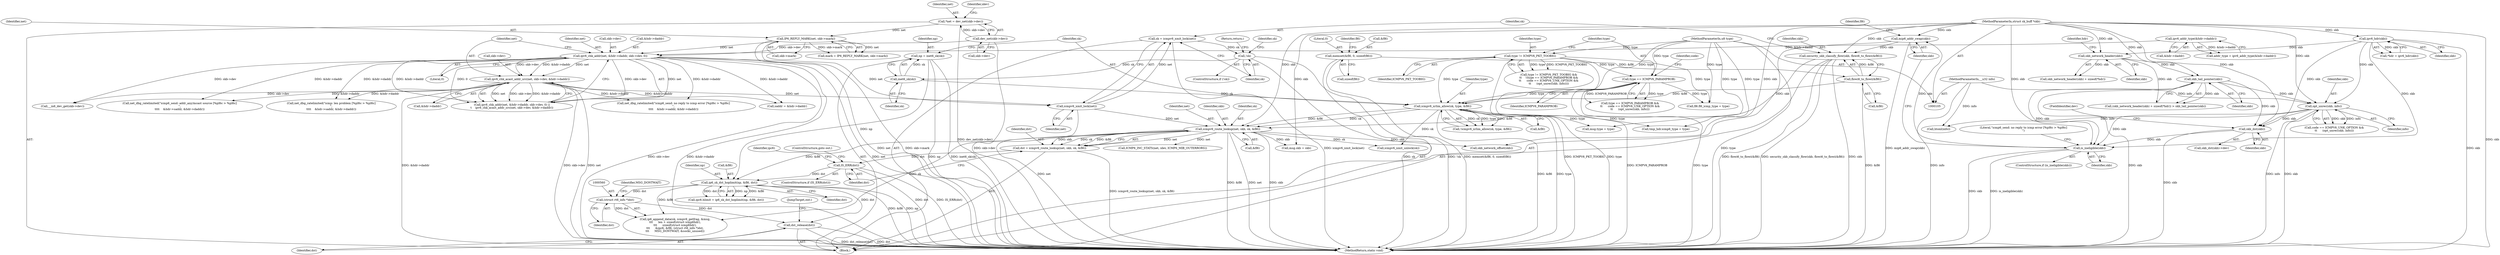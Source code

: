 digraph "0_linux_79dc7e3f1cd323be4c81aa1a94faa1b3ed987fb2@pointer" {
"1000590" [label="(Call,dst_release(dst))"];
"1000477" [label="(Call,ip6_sk_dst_hoplimit(np, &fl6, dst))"];
"1000379" [label="(Call,np = inet6_sk(sk))"];
"1000381" [label="(Call,inet6_sk(sk))"];
"1000371" [label="(Call,!sk)"];
"1000366" [label="(Call,sk = icmpv6_xmit_lock(net))"];
"1000368" [label="(Call,icmpv6_xmit_lock(net))"];
"1000191" [label="(Call,ipv6_chk_addr(net, &hdr->daddr, skb->dev, 0))"];
"1000158" [label="(Call,IP6_REPLY_MARK(net, skb->mark))"];
"1000113" [label="(Call,*net = dev_net(skb->dev))"];
"1000115" [label="(Call,dev_net(skb->dev))"];
"1000184" [label="(Call,ipv6_addr_type(&hdr->daddr))"];
"1000201" [label="(Call,ipv6_chk_acast_addr_src(net, skb->dev, &hdr->daddr))"];
"1000463" [label="(Call,icmpv6_route_lookup(net, skb, sk, &fl6))"];
"1000361" [label="(Call,security_skb_classify_flow(skb, flowi6_to_flowi(&fl6)))"];
"1000308" [label="(Call,mip6_addr_swap(skb))"];
"1000294" [label="(Call,is_ineligible(skb))"];
"1000179" [label="(Call,skb_tail_pointer(skb))"];
"1000174" [label="(Call,skb_network_header(skb))"];
"1000126" [label="(Call,ipv6_hdr(skb))"];
"1000106" [label="(MethodParameterIn,struct sk_buff *skb)"];
"1000241" [label="(Call,opt_unrec(skb, info))"];
"1000109" [label="(MethodParameterIn,__u32 info)"];
"1000270" [label="(Call,skb_dst(skb))"];
"1000363" [label="(Call,flowi6_to_flowi(&fl6))"];
"1000310" [label="(Call,memset(&fl6, 0, sizeof(fl6)))"];
"1000385" [label="(Call,icmpv6_xrlim_allow(sk, type, &fl6))"];
"1000107" [label="(MethodParameterIn,u8 type)"];
"1000234" [label="(Call,type == ICMPV6_PARAMPROB)"];
"1000229" [label="(Call,type != ICMPV6_PKT_TOOBIG)"];
"1000470" [label="(Call,IS_ERR(dst))"];
"1000461" [label="(Call,dst = icmpv6_route_lookup(net, skb, sk, &fl6))"];
"1000559" [label="(Call,(struct rt6_info *)dst)"];
"1000182" [label="(Call,addr_type = ipv6_addr_type(&hdr->daddr))"];
"1000242" [label="(Identifier,skb)"];
"1000385" [label="(Call,icmpv6_xrlim_allow(sk, type, &fl6))"];
"1000467" [label="(Call,&fl6)"];
"1000243" [label="(Identifier,info)"];
"1000464" [label="(Identifier,net)"];
"1000462" [label="(Identifier,dst)"];
"1000311" [label="(Call,&fl6)"];
"1000362" [label="(Identifier,skb)"];
"1000314" [label="(Call,sizeof(fl6))"];
"1000386" [label="(Identifier,sk)"];
"1000270" [label="(Call,skb_dst(skb))"];
"1000381" [label="(Call,inet6_sk(sk))"];
"1000373" [label="(Return,return;)"];
"1000380" [label="(Identifier,np)"];
"1000505" [label="(Call,msg.type = type)"];
"1000210" [label="(Call,saddr = &hdr->daddr)"];
"1000156" [label="(Call,mark = IP6_REPLY_MARK(net, skb->mark))"];
"1000271" [label="(Identifier,skb)"];
"1000479" [label="(Call,&fl6)"];
"1000494" [label="(Call,msg.skb = skb)"];
"1000591" [label="(Identifier,dst)"];
"1000124" [label="(Call,*hdr = ipv6_hdr(skb))"];
"1000178" [label="(Identifier,hdr)"];
"1000410" [label="(Call,htonl(info))"];
"1000461" [label="(Call,dst = icmpv6_route_lookup(net, skb, sk, &fl6))"];
"1000592" [label="(JumpTarget,out:)"];
"1000470" [label="(Call,IS_ERR(dst))"];
"1000228" [label="(Call,type != ICMPV6_PKT_TOOBIG &&\n\t\t    !(type == ICMPV6_PARAMPROB &&\n\t\t      code == ICMPV6_UNK_OPTION &&\n\t\t      (opt_unrec(skb, info))))"];
"1000233" [label="(Call,type == ICMPV6_PARAMPROB &&\n\t\t      code == ICMPV6_UNK_OPTION &&\n\t\t      (opt_unrec(skb, info)))"];
"1000116" [label="(Call,skb->dev)"];
"1000241" [label="(Call,opt_unrec(skb, info))"];
"1000115" [label="(Call,dev_net(skb->dev))"];
"1000179" [label="(Call,skb_tail_pointer(skb))"];
"1000463" [label="(Call,icmpv6_route_lookup(net, skb, sk, &fl6))"];
"1000114" [label="(Identifier,net)"];
"1000313" [label="(Literal,0)"];
"1000234" [label="(Call,type == ICMPV6_PARAMPROB)"];
"1000379" [label="(Call,np = inet6_sk(sk))"];
"1000236" [label="(Identifier,ICMPV6_PARAMPROB)"];
"1000568" [label="(Call,ICMP6_INC_STATS(net, idev, ICMP6_MIB_OUTERRORS))"];
"1000126" [label="(Call,ipv6_hdr(skb))"];
"1000503" [label="(Call,skb_network_offset(skb))"];
"1000595" [label="(MethodReturn,static void)"];
"1000473" [label="(Call,ipc6.hlimit = ip6_sk_dst_hoplimit(np, &fl6, dst))"];
"1000593" [label="(Call,icmpv6_xmit_unlock(sk))"];
"1000367" [label="(Identifier,sk)"];
"1000297" [label="(Call,net_dbg_ratelimited(\"icmp6_send: no reply to icmp error [%pI6c > %pI6c]\n\",\n\t\t\t\t    &hdr->saddr, &hdr->daddr))"];
"1000371" [label="(Call,!sk)"];
"1000206" [label="(Call,&hdr->daddr)"];
"1000109" [label="(MethodParameterIn,__u32 info)"];
"1000309" [label="(Identifier,skb)"];
"1000160" [label="(Call,skb->mark)"];
"1000308" [label="(Call,mip6_addr_swap(skb))"];
"1000200" [label="(Literal,0)"];
"1000477" [label="(Call,ip6_sk_dst_hoplimit(np, &fl6, dst))"];
"1000544" [label="(Call,ip6_append_data(sk, icmpv6_getfrag, &msg,\n\t\t\t      len + sizeof(struct icmp6hdr),\n\t\t\t      sizeof(struct icmp6hdr),\n\t\t\t      &ipc6, &fl6, (struct rt6_info *)dst,\n\t\t\t      MSG_DONTWAIT, &sockc_unused))"];
"1000272" [label="(FieldIdentifier,dev)"];
"1000192" [label="(Identifier,net)"];
"1000231" [label="(Identifier,ICMPV6_PKT_TOOBIG)"];
"1000361" [label="(Call,security_skb_classify_flow(skb, flowi6_to_flowi(&fl6)))"];
"1000310" [label="(Call,memset(&fl6, 0, sizeof(fl6)))"];
"1000351" [label="(Call,fl6.fl6_icmp_type = type)"];
"1000318" [label="(Identifier,fl6)"];
"1000387" [label="(Identifier,type)"];
"1000175" [label="(Identifier,skb)"];
"1000370" [label="(ControlStructure,if (!sk))"];
"1000475" [label="(Identifier,ipc6)"];
"1000294" [label="(Call,is_ineligible(skb))"];
"1000372" [label="(Identifier,sk)"];
"1000111" [label="(Block,)"];
"1000190" [label="(Call,ipv6_chk_addr(net, &hdr->daddr, skb->dev, 0) ||\n\t    ipv6_chk_acast_addr_src(net, skb->dev, &hdr->daddr))"];
"1000538" [label="(Call,__in6_dev_get(skb->dev))"];
"1000465" [label="(Identifier,skb)"];
"1000230" [label="(Identifier,type)"];
"1000376" [label="(Identifier,sk)"];
"1000107" [label="(MethodParameterIn,u8 type)"];
"1000127" [label="(Identifier,skb)"];
"1000106" [label="(MethodParameterIn,struct sk_buff *skb)"];
"1000282" [label="(Call,net_dbg_ratelimited(\"icmp6_send: addr_any/mcast source [%pI6c > %pI6c]\n\",\n\t\t\t\t    &hdr->saddr, &hdr->daddr))"];
"1000269" [label="(Call,skb_dst(skb)->dev)"];
"1000368" [label="(Call,icmpv6_xmit_lock(net))"];
"1000174" [label="(Call,skb_network_header(skb))"];
"1000524" [label="(Call,net_dbg_ratelimited(\"icmp: len problem [%pI6c > %pI6c]\n\",\n\t\t\t\t    &hdr->saddr, &hdr->daddr))"];
"1000158" [label="(Call,IP6_REPLY_MARK(net, skb->mark))"];
"1000121" [label="(Identifier,idev)"];
"1000384" [label="(Call,!icmpv6_xrlim_allow(sk, type, &fl6))"];
"1000369" [label="(Identifier,net)"];
"1000364" [label="(Call,&fl6)"];
"1000481" [label="(Identifier,dst)"];
"1000197" [label="(Call,skb->dev)"];
"1000388" [label="(Call,&fl6)"];
"1000382" [label="(Identifier,sk)"];
"1000562" [label="(Identifier,MSG_DONTWAIT)"];
"1000559" [label="(Call,(struct rt6_info *)dst)"];
"1000191" [label="(Call,ipv6_chk_addr(net, &hdr->daddr, skb->dev, 0))"];
"1000478" [label="(Identifier,np)"];
"1000180" [label="(Identifier,skb)"];
"1000295" [label="(Identifier,skb)"];
"1000466" [label="(Identifier,sk)"];
"1000113" [label="(Call,*net = dev_net(skb->dev))"];
"1000471" [label="(Identifier,dst)"];
"1000184" [label="(Call,ipv6_addr_type(&hdr->daddr))"];
"1000203" [label="(Call,skb->dev)"];
"1000298" [label="(Literal,\"icmp6_send: no reply to icmp error [%pI6c > %pI6c]\n\")"];
"1000312" [label="(Identifier,fl6)"];
"1000391" [label="(Call,tmp_hdr.icmp6_type = type)"];
"1000561" [label="(Identifier,dst)"];
"1000237" [label="(Call,code == ICMPV6_UNK_OPTION &&\n\t\t      (opt_unrec(skb, info)))"];
"1000229" [label="(Call,type != ICMPV6_PKT_TOOBIG)"];
"1000472" [label="(ControlStructure,goto out;)"];
"1000159" [label="(Identifier,net)"];
"1000293" [label="(ControlStructure,if (is_ineligible(skb)))"];
"1000235" [label="(Identifier,type)"];
"1000202" [label="(Identifier,net)"];
"1000201" [label="(Call,ipv6_chk_acast_addr_src(net, skb->dev, &hdr->daddr))"];
"1000469" [label="(ControlStructure,if (IS_ERR(dst)))"];
"1000173" [label="(Call,skb_network_header(skb) + sizeof(*hdr))"];
"1000172" [label="(Call,(skb_network_header(skb) + sizeof(*hdr)) > skb_tail_pointer(skb))"];
"1000185" [label="(Call,&hdr->daddr)"];
"1000193" [label="(Call,&hdr->daddr)"];
"1000363" [label="(Call,flowi6_to_flowi(&fl6))"];
"1000239" [label="(Identifier,code)"];
"1000590" [label="(Call,dst_release(dst))"];
"1000366" [label="(Call,sk = icmpv6_xmit_lock(net))"];
"1000590" -> "1000111"  [label="AST: "];
"1000590" -> "1000591"  [label="CFG: "];
"1000591" -> "1000590"  [label="AST: "];
"1000592" -> "1000590"  [label="CFG: "];
"1000590" -> "1000595"  [label="DDG: dst_release(dst)"];
"1000590" -> "1000595"  [label="DDG: dst"];
"1000477" -> "1000590"  [label="DDG: dst"];
"1000559" -> "1000590"  [label="DDG: dst"];
"1000477" -> "1000473"  [label="AST: "];
"1000477" -> "1000481"  [label="CFG: "];
"1000478" -> "1000477"  [label="AST: "];
"1000479" -> "1000477"  [label="AST: "];
"1000481" -> "1000477"  [label="AST: "];
"1000473" -> "1000477"  [label="CFG: "];
"1000477" -> "1000595"  [label="DDG: &fl6"];
"1000477" -> "1000595"  [label="DDG: np"];
"1000477" -> "1000473"  [label="DDG: np"];
"1000477" -> "1000473"  [label="DDG: &fl6"];
"1000477" -> "1000473"  [label="DDG: dst"];
"1000379" -> "1000477"  [label="DDG: np"];
"1000463" -> "1000477"  [label="DDG: &fl6"];
"1000470" -> "1000477"  [label="DDG: dst"];
"1000477" -> "1000544"  [label="DDG: &fl6"];
"1000477" -> "1000559"  [label="DDG: dst"];
"1000379" -> "1000111"  [label="AST: "];
"1000379" -> "1000381"  [label="CFG: "];
"1000380" -> "1000379"  [label="AST: "];
"1000381" -> "1000379"  [label="AST: "];
"1000386" -> "1000379"  [label="CFG: "];
"1000379" -> "1000595"  [label="DDG: np"];
"1000379" -> "1000595"  [label="DDG: inet6_sk(sk)"];
"1000381" -> "1000379"  [label="DDG: sk"];
"1000381" -> "1000382"  [label="CFG: "];
"1000382" -> "1000381"  [label="AST: "];
"1000371" -> "1000381"  [label="DDG: sk"];
"1000381" -> "1000385"  [label="DDG: sk"];
"1000371" -> "1000370"  [label="AST: "];
"1000371" -> "1000372"  [label="CFG: "];
"1000372" -> "1000371"  [label="AST: "];
"1000373" -> "1000371"  [label="CFG: "];
"1000376" -> "1000371"  [label="CFG: "];
"1000371" -> "1000595"  [label="DDG: sk"];
"1000371" -> "1000595"  [label="DDG: !sk"];
"1000366" -> "1000371"  [label="DDG: sk"];
"1000366" -> "1000111"  [label="AST: "];
"1000366" -> "1000368"  [label="CFG: "];
"1000367" -> "1000366"  [label="AST: "];
"1000368" -> "1000366"  [label="AST: "];
"1000372" -> "1000366"  [label="CFG: "];
"1000366" -> "1000595"  [label="DDG: icmpv6_xmit_lock(net)"];
"1000368" -> "1000366"  [label="DDG: net"];
"1000368" -> "1000369"  [label="CFG: "];
"1000369" -> "1000368"  [label="AST: "];
"1000368" -> "1000595"  [label="DDG: net"];
"1000191" -> "1000368"  [label="DDG: net"];
"1000201" -> "1000368"  [label="DDG: net"];
"1000368" -> "1000463"  [label="DDG: net"];
"1000191" -> "1000190"  [label="AST: "];
"1000191" -> "1000200"  [label="CFG: "];
"1000192" -> "1000191"  [label="AST: "];
"1000193" -> "1000191"  [label="AST: "];
"1000197" -> "1000191"  [label="AST: "];
"1000200" -> "1000191"  [label="AST: "];
"1000202" -> "1000191"  [label="CFG: "];
"1000190" -> "1000191"  [label="CFG: "];
"1000191" -> "1000595"  [label="DDG: skb->dev"];
"1000191" -> "1000595"  [label="DDG: &hdr->daddr"];
"1000191" -> "1000595"  [label="DDG: net"];
"1000191" -> "1000190"  [label="DDG: net"];
"1000191" -> "1000190"  [label="DDG: &hdr->daddr"];
"1000191" -> "1000190"  [label="DDG: skb->dev"];
"1000191" -> "1000190"  [label="DDG: 0"];
"1000158" -> "1000191"  [label="DDG: net"];
"1000184" -> "1000191"  [label="DDG: &hdr->daddr"];
"1000115" -> "1000191"  [label="DDG: skb->dev"];
"1000191" -> "1000201"  [label="DDG: net"];
"1000191" -> "1000201"  [label="DDG: skb->dev"];
"1000191" -> "1000201"  [label="DDG: &hdr->daddr"];
"1000191" -> "1000210"  [label="DDG: &hdr->daddr"];
"1000191" -> "1000282"  [label="DDG: &hdr->daddr"];
"1000191" -> "1000297"  [label="DDG: &hdr->daddr"];
"1000191" -> "1000524"  [label="DDG: &hdr->daddr"];
"1000191" -> "1000538"  [label="DDG: skb->dev"];
"1000158" -> "1000156"  [label="AST: "];
"1000158" -> "1000160"  [label="CFG: "];
"1000159" -> "1000158"  [label="AST: "];
"1000160" -> "1000158"  [label="AST: "];
"1000156" -> "1000158"  [label="CFG: "];
"1000158" -> "1000595"  [label="DDG: net"];
"1000158" -> "1000595"  [label="DDG: skb->mark"];
"1000158" -> "1000156"  [label="DDG: net"];
"1000158" -> "1000156"  [label="DDG: skb->mark"];
"1000113" -> "1000158"  [label="DDG: net"];
"1000113" -> "1000111"  [label="AST: "];
"1000113" -> "1000115"  [label="CFG: "];
"1000114" -> "1000113"  [label="AST: "];
"1000115" -> "1000113"  [label="AST: "];
"1000121" -> "1000113"  [label="CFG: "];
"1000113" -> "1000595"  [label="DDG: dev_net(skb->dev)"];
"1000115" -> "1000113"  [label="DDG: skb->dev"];
"1000115" -> "1000116"  [label="CFG: "];
"1000116" -> "1000115"  [label="AST: "];
"1000115" -> "1000595"  [label="DDG: skb->dev"];
"1000184" -> "1000182"  [label="AST: "];
"1000184" -> "1000185"  [label="CFG: "];
"1000185" -> "1000184"  [label="AST: "];
"1000182" -> "1000184"  [label="CFG: "];
"1000184" -> "1000182"  [label="DDG: &hdr->daddr"];
"1000201" -> "1000190"  [label="AST: "];
"1000201" -> "1000206"  [label="CFG: "];
"1000202" -> "1000201"  [label="AST: "];
"1000203" -> "1000201"  [label="AST: "];
"1000206" -> "1000201"  [label="AST: "];
"1000190" -> "1000201"  [label="CFG: "];
"1000201" -> "1000595"  [label="DDG: &hdr->daddr"];
"1000201" -> "1000595"  [label="DDG: skb->dev"];
"1000201" -> "1000595"  [label="DDG: net"];
"1000201" -> "1000190"  [label="DDG: net"];
"1000201" -> "1000190"  [label="DDG: skb->dev"];
"1000201" -> "1000190"  [label="DDG: &hdr->daddr"];
"1000201" -> "1000210"  [label="DDG: &hdr->daddr"];
"1000201" -> "1000282"  [label="DDG: &hdr->daddr"];
"1000201" -> "1000297"  [label="DDG: &hdr->daddr"];
"1000201" -> "1000524"  [label="DDG: &hdr->daddr"];
"1000201" -> "1000538"  [label="DDG: skb->dev"];
"1000463" -> "1000461"  [label="AST: "];
"1000463" -> "1000467"  [label="CFG: "];
"1000464" -> "1000463"  [label="AST: "];
"1000465" -> "1000463"  [label="AST: "];
"1000466" -> "1000463"  [label="AST: "];
"1000467" -> "1000463"  [label="AST: "];
"1000461" -> "1000463"  [label="CFG: "];
"1000463" -> "1000595"  [label="DDG: skb"];
"1000463" -> "1000595"  [label="DDG: &fl6"];
"1000463" -> "1000595"  [label="DDG: net"];
"1000463" -> "1000461"  [label="DDG: net"];
"1000463" -> "1000461"  [label="DDG: skb"];
"1000463" -> "1000461"  [label="DDG: sk"];
"1000463" -> "1000461"  [label="DDG: &fl6"];
"1000361" -> "1000463"  [label="DDG: skb"];
"1000106" -> "1000463"  [label="DDG: skb"];
"1000385" -> "1000463"  [label="DDG: sk"];
"1000385" -> "1000463"  [label="DDG: &fl6"];
"1000463" -> "1000494"  [label="DDG: skb"];
"1000463" -> "1000503"  [label="DDG: skb"];
"1000463" -> "1000544"  [label="DDG: sk"];
"1000463" -> "1000568"  [label="DDG: net"];
"1000463" -> "1000593"  [label="DDG: sk"];
"1000361" -> "1000111"  [label="AST: "];
"1000361" -> "1000363"  [label="CFG: "];
"1000362" -> "1000361"  [label="AST: "];
"1000363" -> "1000361"  [label="AST: "];
"1000367" -> "1000361"  [label="CFG: "];
"1000361" -> "1000595"  [label="DDG: security_skb_classify_flow(skb, flowi6_to_flowi(&fl6))"];
"1000361" -> "1000595"  [label="DDG: skb"];
"1000361" -> "1000595"  [label="DDG: flowi6_to_flowi(&fl6)"];
"1000308" -> "1000361"  [label="DDG: skb"];
"1000106" -> "1000361"  [label="DDG: skb"];
"1000363" -> "1000361"  [label="DDG: &fl6"];
"1000308" -> "1000111"  [label="AST: "];
"1000308" -> "1000309"  [label="CFG: "];
"1000309" -> "1000308"  [label="AST: "];
"1000312" -> "1000308"  [label="CFG: "];
"1000308" -> "1000595"  [label="DDG: mip6_addr_swap(skb)"];
"1000294" -> "1000308"  [label="DDG: skb"];
"1000106" -> "1000308"  [label="DDG: skb"];
"1000294" -> "1000293"  [label="AST: "];
"1000294" -> "1000295"  [label="CFG: "];
"1000295" -> "1000294"  [label="AST: "];
"1000298" -> "1000294"  [label="CFG: "];
"1000309" -> "1000294"  [label="CFG: "];
"1000294" -> "1000595"  [label="DDG: is_ineligible(skb)"];
"1000294" -> "1000595"  [label="DDG: skb"];
"1000179" -> "1000294"  [label="DDG: skb"];
"1000126" -> "1000294"  [label="DDG: skb"];
"1000241" -> "1000294"  [label="DDG: skb"];
"1000270" -> "1000294"  [label="DDG: skb"];
"1000106" -> "1000294"  [label="DDG: skb"];
"1000179" -> "1000172"  [label="AST: "];
"1000179" -> "1000180"  [label="CFG: "];
"1000180" -> "1000179"  [label="AST: "];
"1000172" -> "1000179"  [label="CFG: "];
"1000179" -> "1000595"  [label="DDG: skb"];
"1000179" -> "1000172"  [label="DDG: skb"];
"1000174" -> "1000179"  [label="DDG: skb"];
"1000106" -> "1000179"  [label="DDG: skb"];
"1000179" -> "1000241"  [label="DDG: skb"];
"1000179" -> "1000270"  [label="DDG: skb"];
"1000174" -> "1000173"  [label="AST: "];
"1000174" -> "1000175"  [label="CFG: "];
"1000175" -> "1000174"  [label="AST: "];
"1000178" -> "1000174"  [label="CFG: "];
"1000174" -> "1000172"  [label="DDG: skb"];
"1000174" -> "1000173"  [label="DDG: skb"];
"1000126" -> "1000174"  [label="DDG: skb"];
"1000106" -> "1000174"  [label="DDG: skb"];
"1000126" -> "1000124"  [label="AST: "];
"1000126" -> "1000127"  [label="CFG: "];
"1000127" -> "1000126"  [label="AST: "];
"1000124" -> "1000126"  [label="CFG: "];
"1000126" -> "1000595"  [label="DDG: skb"];
"1000126" -> "1000124"  [label="DDG: skb"];
"1000106" -> "1000126"  [label="DDG: skb"];
"1000126" -> "1000241"  [label="DDG: skb"];
"1000126" -> "1000270"  [label="DDG: skb"];
"1000106" -> "1000105"  [label="AST: "];
"1000106" -> "1000595"  [label="DDG: skb"];
"1000106" -> "1000241"  [label="DDG: skb"];
"1000106" -> "1000270"  [label="DDG: skb"];
"1000106" -> "1000494"  [label="DDG: skb"];
"1000106" -> "1000503"  [label="DDG: skb"];
"1000241" -> "1000237"  [label="AST: "];
"1000241" -> "1000243"  [label="CFG: "];
"1000242" -> "1000241"  [label="AST: "];
"1000243" -> "1000241"  [label="AST: "];
"1000237" -> "1000241"  [label="CFG: "];
"1000241" -> "1000595"  [label="DDG: skb"];
"1000241" -> "1000595"  [label="DDG: info"];
"1000241" -> "1000237"  [label="DDG: skb"];
"1000241" -> "1000237"  [label="DDG: info"];
"1000109" -> "1000241"  [label="DDG: info"];
"1000241" -> "1000270"  [label="DDG: skb"];
"1000241" -> "1000410"  [label="DDG: info"];
"1000109" -> "1000105"  [label="AST: "];
"1000109" -> "1000595"  [label="DDG: info"];
"1000109" -> "1000410"  [label="DDG: info"];
"1000270" -> "1000269"  [label="AST: "];
"1000270" -> "1000271"  [label="CFG: "];
"1000271" -> "1000270"  [label="AST: "];
"1000272" -> "1000270"  [label="CFG: "];
"1000270" -> "1000595"  [label="DDG: skb"];
"1000363" -> "1000364"  [label="CFG: "];
"1000364" -> "1000363"  [label="AST: "];
"1000363" -> "1000595"  [label="DDG: &fl6"];
"1000310" -> "1000363"  [label="DDG: &fl6"];
"1000363" -> "1000385"  [label="DDG: &fl6"];
"1000310" -> "1000111"  [label="AST: "];
"1000310" -> "1000314"  [label="CFG: "];
"1000311" -> "1000310"  [label="AST: "];
"1000313" -> "1000310"  [label="AST: "];
"1000314" -> "1000310"  [label="AST: "];
"1000318" -> "1000310"  [label="CFG: "];
"1000310" -> "1000595"  [label="DDG: memset(&fl6, 0, sizeof(fl6))"];
"1000385" -> "1000384"  [label="AST: "];
"1000385" -> "1000388"  [label="CFG: "];
"1000386" -> "1000385"  [label="AST: "];
"1000387" -> "1000385"  [label="AST: "];
"1000388" -> "1000385"  [label="AST: "];
"1000384" -> "1000385"  [label="CFG: "];
"1000385" -> "1000595"  [label="DDG: &fl6"];
"1000385" -> "1000595"  [label="DDG: type"];
"1000385" -> "1000384"  [label="DDG: sk"];
"1000385" -> "1000384"  [label="DDG: type"];
"1000385" -> "1000384"  [label="DDG: &fl6"];
"1000107" -> "1000385"  [label="DDG: type"];
"1000234" -> "1000385"  [label="DDG: type"];
"1000229" -> "1000385"  [label="DDG: type"];
"1000385" -> "1000391"  [label="DDG: type"];
"1000385" -> "1000505"  [label="DDG: type"];
"1000385" -> "1000593"  [label="DDG: sk"];
"1000107" -> "1000105"  [label="AST: "];
"1000107" -> "1000595"  [label="DDG: type"];
"1000107" -> "1000229"  [label="DDG: type"];
"1000107" -> "1000234"  [label="DDG: type"];
"1000107" -> "1000351"  [label="DDG: type"];
"1000107" -> "1000391"  [label="DDG: type"];
"1000107" -> "1000505"  [label="DDG: type"];
"1000234" -> "1000233"  [label="AST: "];
"1000234" -> "1000236"  [label="CFG: "];
"1000235" -> "1000234"  [label="AST: "];
"1000236" -> "1000234"  [label="AST: "];
"1000239" -> "1000234"  [label="CFG: "];
"1000233" -> "1000234"  [label="CFG: "];
"1000234" -> "1000595"  [label="DDG: ICMPV6_PARAMPROB"];
"1000234" -> "1000595"  [label="DDG: type"];
"1000234" -> "1000233"  [label="DDG: type"];
"1000234" -> "1000233"  [label="DDG: ICMPV6_PARAMPROB"];
"1000229" -> "1000234"  [label="DDG: type"];
"1000234" -> "1000351"  [label="DDG: type"];
"1000229" -> "1000228"  [label="AST: "];
"1000229" -> "1000231"  [label="CFG: "];
"1000230" -> "1000229"  [label="AST: "];
"1000231" -> "1000229"  [label="AST: "];
"1000235" -> "1000229"  [label="CFG: "];
"1000228" -> "1000229"  [label="CFG: "];
"1000229" -> "1000595"  [label="DDG: ICMPV6_PKT_TOOBIG"];
"1000229" -> "1000595"  [label="DDG: type"];
"1000229" -> "1000228"  [label="DDG: type"];
"1000229" -> "1000228"  [label="DDG: ICMPV6_PKT_TOOBIG"];
"1000229" -> "1000351"  [label="DDG: type"];
"1000470" -> "1000469"  [label="AST: "];
"1000470" -> "1000471"  [label="CFG: "];
"1000471" -> "1000470"  [label="AST: "];
"1000472" -> "1000470"  [label="CFG: "];
"1000475" -> "1000470"  [label="CFG: "];
"1000470" -> "1000595"  [label="DDG: dst"];
"1000470" -> "1000595"  [label="DDG: IS_ERR(dst)"];
"1000461" -> "1000470"  [label="DDG: dst"];
"1000461" -> "1000111"  [label="AST: "];
"1000462" -> "1000461"  [label="AST: "];
"1000471" -> "1000461"  [label="CFG: "];
"1000461" -> "1000595"  [label="DDG: icmpv6_route_lookup(net, skb, sk, &fl6)"];
"1000559" -> "1000544"  [label="AST: "];
"1000559" -> "1000561"  [label="CFG: "];
"1000560" -> "1000559"  [label="AST: "];
"1000561" -> "1000559"  [label="AST: "];
"1000562" -> "1000559"  [label="CFG: "];
"1000559" -> "1000544"  [label="DDG: dst"];
}
